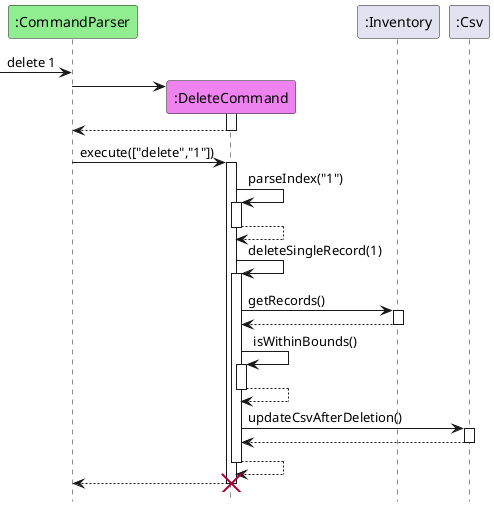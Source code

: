 @startuml

hide footbox
skinparam sequenceReferenceBackgroundColor #f7807c

participant ":CommandParser" as CommandParser  #90EE90
participant ":DeleteCommand" as DeleteCommand #EE82EE
participant ":Inventory" as Inventory
participant ":Csv" as Csv

[-> CommandParser : delete 1
create DeleteCommand
CommandParser -> DeleteCommand
activate DeleteCommand
DeleteCommand --> CommandParser
deactivate DeleteCommand

CommandParser -> DeleteCommand : execute(["delete","1"])
activate DeleteCommand
DeleteCommand -> DeleteCommand : parseIndex("1")
activate DeleteCommand
return
DeleteCommand -> DeleteCommand : deleteSingleRecord(1)
activate DeleteCommand
DeleteCommand -> Inventory : getRecords()
activate Inventory
return

DeleteCommand -> DeleteCommand : isWithinBounds()
activate DeleteCommand
return

DeleteCommand -> Csv : updateCsvAfterDeletion()
activate Csv
return
return
return

destroy DeleteCommand

@enduml
